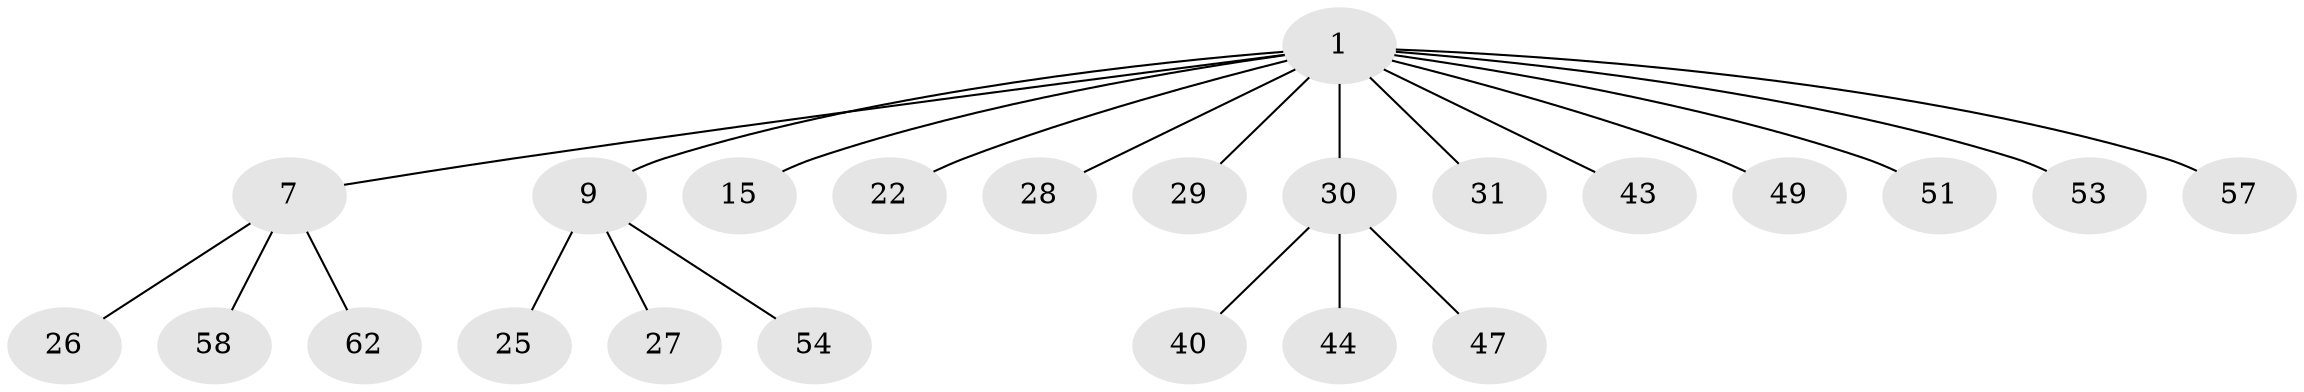 // original degree distribution, {7: 0.015873015873015872, 2: 0.30158730158730157, 5: 0.047619047619047616, 4: 0.06349206349206349, 1: 0.47619047619047616, 3: 0.09523809523809523}
// Generated by graph-tools (version 1.1) at 2025/19/03/04/25 18:19:18]
// undirected, 23 vertices, 22 edges
graph export_dot {
graph [start="1"]
  node [color=gray90,style=filled];
  1 [super="+2+17+4+6+24+8+3"];
  7 [super="+38+12+19"];
  9 [super="+10+11+16+63"];
  15 [super="+18"];
  22 [super="+45"];
  25 [super="+33"];
  26 [super="+35"];
  27 [super="+39+36"];
  28 [super="+52+42"];
  29;
  30 [super="+37+34"];
  31;
  40 [super="+41+59"];
  43;
  44;
  47;
  49;
  51 [super="+56"];
  53 [super="+60"];
  54 [super="+55"];
  57;
  58;
  62;
  1 -- 9;
  1 -- 49;
  1 -- 51;
  1 -- 28;
  1 -- 29;
  1 -- 22;
  1 -- 7;
  1 -- 43;
  1 -- 31;
  1 -- 30;
  1 -- 15;
  1 -- 57;
  1 -- 53;
  7 -- 58;
  7 -- 26;
  7 -- 62;
  9 -- 54;
  9 -- 27;
  9 -- 25;
  30 -- 40;
  30 -- 44;
  30 -- 47;
}
